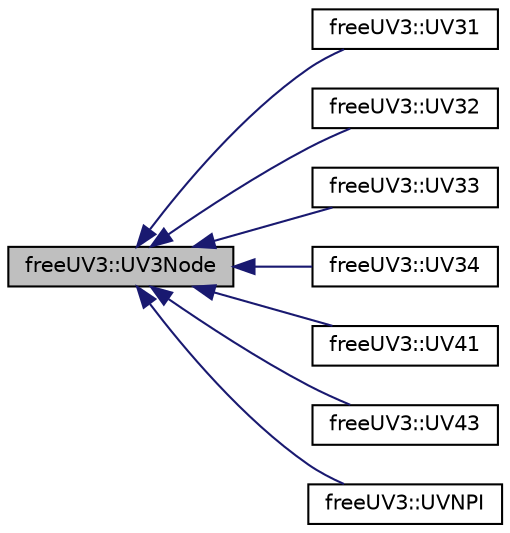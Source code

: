 digraph "freeUV3::UV3Node"
{
  edge [fontname="Helvetica",fontsize="10",labelfontname="Helvetica",labelfontsize="10"];
  node [fontname="Helvetica",fontsize="10",shape=record];
  rankdir="LR";
  Node0 [label="freeUV3::UV3Node",height=0.2,width=0.4,color="black", fillcolor="grey75", style="filled", fontcolor="black"];
  Node0 -> Node1 [dir="back",color="midnightblue",fontsize="10",style="solid",fontname="Helvetica"];
  Node1 [label="freeUV3::UV31",height=0.2,width=0.4,color="black", fillcolor="white", style="filled",URL="$structfree_u_v3_1_1_u_v31.html"];
  Node0 -> Node2 [dir="back",color="midnightblue",fontsize="10",style="solid",fontname="Helvetica"];
  Node2 [label="freeUV3::UV32",height=0.2,width=0.4,color="black", fillcolor="white", style="filled",URL="$structfree_u_v3_1_1_u_v32.html"];
  Node0 -> Node3 [dir="back",color="midnightblue",fontsize="10",style="solid",fontname="Helvetica"];
  Node3 [label="freeUV3::UV33",height=0.2,width=0.4,color="black", fillcolor="white", style="filled",URL="$structfree_u_v3_1_1_u_v33.html"];
  Node0 -> Node4 [dir="back",color="midnightblue",fontsize="10",style="solid",fontname="Helvetica"];
  Node4 [label="freeUV3::UV34",height=0.2,width=0.4,color="black", fillcolor="white", style="filled",URL="$structfree_u_v3_1_1_u_v34.html"];
  Node0 -> Node5 [dir="back",color="midnightblue",fontsize="10",style="solid",fontname="Helvetica"];
  Node5 [label="freeUV3::UV41",height=0.2,width=0.4,color="black", fillcolor="white", style="filled",URL="$structfree_u_v3_1_1_u_v41.html"];
  Node0 -> Node6 [dir="back",color="midnightblue",fontsize="10",style="solid",fontname="Helvetica"];
  Node6 [label="freeUV3::UV43",height=0.2,width=0.4,color="black", fillcolor="white", style="filled",URL="$structfree_u_v3_1_1_u_v43.html"];
  Node0 -> Node7 [dir="back",color="midnightblue",fontsize="10",style="solid",fontname="Helvetica"];
  Node7 [label="freeUV3::UVNPI",height=0.2,width=0.4,color="black", fillcolor="white", style="filled",URL="$structfree_u_v3_1_1_u_v_n_p_i.html"];
}
